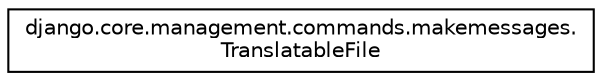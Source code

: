 digraph "Graphical Class Hierarchy"
{
 // LATEX_PDF_SIZE
  edge [fontname="Helvetica",fontsize="10",labelfontname="Helvetica",labelfontsize="10"];
  node [fontname="Helvetica",fontsize="10",shape=record];
  rankdir="LR";
  Node0 [label="django.core.management.commands.makemessages.\lTranslatableFile",height=0.2,width=0.4,color="black", fillcolor="white", style="filled",URL="$de/dbe/classdjango_1_1core_1_1management_1_1commands_1_1makemessages_1_1_translatable_file.html",tooltip=" "];
}
